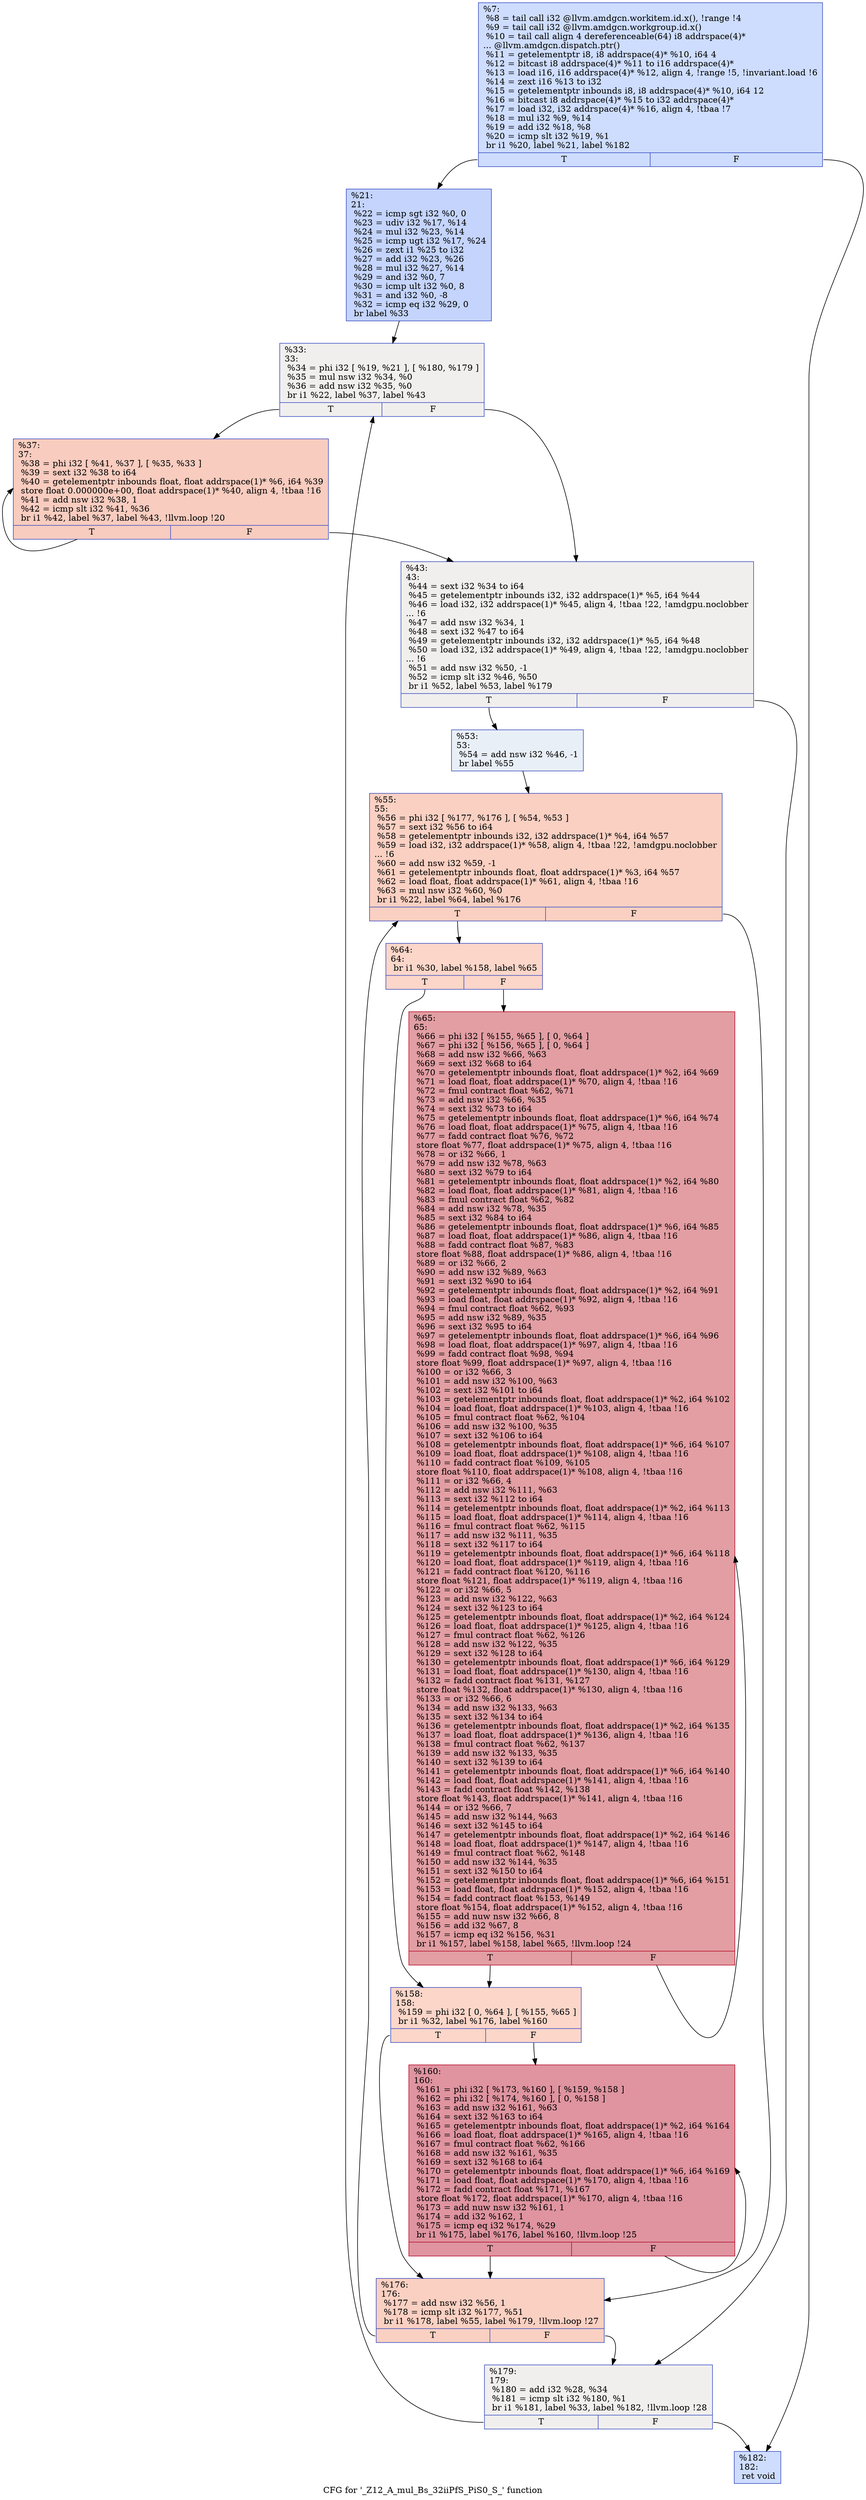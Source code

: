 digraph "CFG for '_Z12_A_mul_Bs_32iiPfS_PiS0_S_' function" {
	label="CFG for '_Z12_A_mul_Bs_32iiPfS_PiS0_S_' function";

	Node0x59563d0 [shape=record,color="#3d50c3ff", style=filled, fillcolor="#8fb1fe70",label="{%7:\l  %8 = tail call i32 @llvm.amdgcn.workitem.id.x(), !range !4\l  %9 = tail call i32 @llvm.amdgcn.workgroup.id.x()\l  %10 = tail call align 4 dereferenceable(64) i8 addrspace(4)*\l... @llvm.amdgcn.dispatch.ptr()\l  %11 = getelementptr i8, i8 addrspace(4)* %10, i64 4\l  %12 = bitcast i8 addrspace(4)* %11 to i16 addrspace(4)*\l  %13 = load i16, i16 addrspace(4)* %12, align 4, !range !5, !invariant.load !6\l  %14 = zext i16 %13 to i32\l  %15 = getelementptr inbounds i8, i8 addrspace(4)* %10, i64 12\l  %16 = bitcast i8 addrspace(4)* %15 to i32 addrspace(4)*\l  %17 = load i32, i32 addrspace(4)* %16, align 4, !tbaa !7\l  %18 = mul i32 %9, %14\l  %19 = add i32 %18, %8\l  %20 = icmp slt i32 %19, %1\l  br i1 %20, label %21, label %182\l|{<s0>T|<s1>F}}"];
	Node0x59563d0:s0 -> Node0x5958610;
	Node0x59563d0:s1 -> Node0x59586a0;
	Node0x5958610 [shape=record,color="#3d50c3ff", style=filled, fillcolor="#7a9df870",label="{%21:\l21:                                               \l  %22 = icmp sgt i32 %0, 0\l  %23 = udiv i32 %17, %14\l  %24 = mul i32 %23, %14\l  %25 = icmp ugt i32 %17, %24\l  %26 = zext i1 %25 to i32\l  %27 = add i32 %23, %26\l  %28 = mul i32 %27, %14\l  %29 = and i32 %0, 7\l  %30 = icmp ult i32 %0, 8\l  %31 = and i32 %0, -8\l  %32 = icmp eq i32 %29, 0\l  br label %33\l}"];
	Node0x5958610 -> Node0x59581e0;
	Node0x59581e0 [shape=record,color="#3d50c3ff", style=filled, fillcolor="#e0dbd870",label="{%33:\l33:                                               \l  %34 = phi i32 [ %19, %21 ], [ %180, %179 ]\l  %35 = mul nsw i32 %34, %0\l  %36 = add nsw i32 %35, %0\l  br i1 %22, label %37, label %43\l|{<s0>T|<s1>F}}"];
	Node0x59581e0:s0 -> Node0x59592f0;
	Node0x59581e0:s1 -> Node0x5959380;
	Node0x59592f0 [shape=record,color="#3d50c3ff", style=filled, fillcolor="#f08b6e70",label="{%37:\l37:                                               \l  %38 = phi i32 [ %41, %37 ], [ %35, %33 ]\l  %39 = sext i32 %38 to i64\l  %40 = getelementptr inbounds float, float addrspace(1)* %6, i64 %39\l  store float 0.000000e+00, float addrspace(1)* %40, align 4, !tbaa !16\l  %41 = add nsw i32 %38, 1\l  %42 = icmp slt i32 %41, %36\l  br i1 %42, label %37, label %43, !llvm.loop !20\l|{<s0>T|<s1>F}}"];
	Node0x59592f0:s0 -> Node0x59592f0;
	Node0x59592f0:s1 -> Node0x5959380;
	Node0x5959380 [shape=record,color="#3d50c3ff", style=filled, fillcolor="#e0dbd870",label="{%43:\l43:                                               \l  %44 = sext i32 %34 to i64\l  %45 = getelementptr inbounds i32, i32 addrspace(1)* %5, i64 %44\l  %46 = load i32, i32 addrspace(1)* %45, align 4, !tbaa !22, !amdgpu.noclobber\l... !6\l  %47 = add nsw i32 %34, 1\l  %48 = sext i32 %47 to i64\l  %49 = getelementptr inbounds i32, i32 addrspace(1)* %5, i64 %48\l  %50 = load i32, i32 addrspace(1)* %49, align 4, !tbaa !22, !amdgpu.noclobber\l... !6\l  %51 = add nsw i32 %50, -1\l  %52 = icmp slt i32 %46, %50\l  br i1 %52, label %53, label %179\l|{<s0>T|<s1>F}}"];
	Node0x5959380:s0 -> Node0x595b860;
	Node0x5959380:s1 -> Node0x5959090;
	Node0x595b860 [shape=record,color="#3d50c3ff", style=filled, fillcolor="#cedaeb70",label="{%53:\l53:                                               \l  %54 = add nsw i32 %46, -1\l  br label %55\l}"];
	Node0x595b860 -> Node0x595ba30;
	Node0x595ba30 [shape=record,color="#3d50c3ff", style=filled, fillcolor="#f3947570",label="{%55:\l55:                                               \l  %56 = phi i32 [ %177, %176 ], [ %54, %53 ]\l  %57 = sext i32 %56 to i64\l  %58 = getelementptr inbounds i32, i32 addrspace(1)* %4, i64 %57\l  %59 = load i32, i32 addrspace(1)* %58, align 4, !tbaa !22, !amdgpu.noclobber\l... !6\l  %60 = add nsw i32 %59, -1\l  %61 = getelementptr inbounds float, float addrspace(1)* %3, i64 %57\l  %62 = load float, float addrspace(1)* %61, align 4, !tbaa !16\l  %63 = mul nsw i32 %60, %0\l  br i1 %22, label %64, label %176\l|{<s0>T|<s1>F}}"];
	Node0x595ba30:s0 -> Node0x595c690;
	Node0x595ba30:s1 -> Node0x595bb20;
	Node0x595c690 [shape=record,color="#3d50c3ff", style=filled, fillcolor="#f6a38570",label="{%64:\l64:                                               \l  br i1 %30, label %158, label %65\l|{<s0>T|<s1>F}}"];
	Node0x595c690:s0 -> Node0x5958e80;
	Node0x595c690:s1 -> Node0x5958ed0;
	Node0x5958ed0 [shape=record,color="#b70d28ff", style=filled, fillcolor="#be242e70",label="{%65:\l65:                                               \l  %66 = phi i32 [ %155, %65 ], [ 0, %64 ]\l  %67 = phi i32 [ %156, %65 ], [ 0, %64 ]\l  %68 = add nsw i32 %66, %63\l  %69 = sext i32 %68 to i64\l  %70 = getelementptr inbounds float, float addrspace(1)* %2, i64 %69\l  %71 = load float, float addrspace(1)* %70, align 4, !tbaa !16\l  %72 = fmul contract float %62, %71\l  %73 = add nsw i32 %66, %35\l  %74 = sext i32 %73 to i64\l  %75 = getelementptr inbounds float, float addrspace(1)* %6, i64 %74\l  %76 = load float, float addrspace(1)* %75, align 4, !tbaa !16\l  %77 = fadd contract float %76, %72\l  store float %77, float addrspace(1)* %75, align 4, !tbaa !16\l  %78 = or i32 %66, 1\l  %79 = add nsw i32 %78, %63\l  %80 = sext i32 %79 to i64\l  %81 = getelementptr inbounds float, float addrspace(1)* %2, i64 %80\l  %82 = load float, float addrspace(1)* %81, align 4, !tbaa !16\l  %83 = fmul contract float %62, %82\l  %84 = add nsw i32 %78, %35\l  %85 = sext i32 %84 to i64\l  %86 = getelementptr inbounds float, float addrspace(1)* %6, i64 %85\l  %87 = load float, float addrspace(1)* %86, align 4, !tbaa !16\l  %88 = fadd contract float %87, %83\l  store float %88, float addrspace(1)* %86, align 4, !tbaa !16\l  %89 = or i32 %66, 2\l  %90 = add nsw i32 %89, %63\l  %91 = sext i32 %90 to i64\l  %92 = getelementptr inbounds float, float addrspace(1)* %2, i64 %91\l  %93 = load float, float addrspace(1)* %92, align 4, !tbaa !16\l  %94 = fmul contract float %62, %93\l  %95 = add nsw i32 %89, %35\l  %96 = sext i32 %95 to i64\l  %97 = getelementptr inbounds float, float addrspace(1)* %6, i64 %96\l  %98 = load float, float addrspace(1)* %97, align 4, !tbaa !16\l  %99 = fadd contract float %98, %94\l  store float %99, float addrspace(1)* %97, align 4, !tbaa !16\l  %100 = or i32 %66, 3\l  %101 = add nsw i32 %100, %63\l  %102 = sext i32 %101 to i64\l  %103 = getelementptr inbounds float, float addrspace(1)* %2, i64 %102\l  %104 = load float, float addrspace(1)* %103, align 4, !tbaa !16\l  %105 = fmul contract float %62, %104\l  %106 = add nsw i32 %100, %35\l  %107 = sext i32 %106 to i64\l  %108 = getelementptr inbounds float, float addrspace(1)* %6, i64 %107\l  %109 = load float, float addrspace(1)* %108, align 4, !tbaa !16\l  %110 = fadd contract float %109, %105\l  store float %110, float addrspace(1)* %108, align 4, !tbaa !16\l  %111 = or i32 %66, 4\l  %112 = add nsw i32 %111, %63\l  %113 = sext i32 %112 to i64\l  %114 = getelementptr inbounds float, float addrspace(1)* %2, i64 %113\l  %115 = load float, float addrspace(1)* %114, align 4, !tbaa !16\l  %116 = fmul contract float %62, %115\l  %117 = add nsw i32 %111, %35\l  %118 = sext i32 %117 to i64\l  %119 = getelementptr inbounds float, float addrspace(1)* %6, i64 %118\l  %120 = load float, float addrspace(1)* %119, align 4, !tbaa !16\l  %121 = fadd contract float %120, %116\l  store float %121, float addrspace(1)* %119, align 4, !tbaa !16\l  %122 = or i32 %66, 5\l  %123 = add nsw i32 %122, %63\l  %124 = sext i32 %123 to i64\l  %125 = getelementptr inbounds float, float addrspace(1)* %2, i64 %124\l  %126 = load float, float addrspace(1)* %125, align 4, !tbaa !16\l  %127 = fmul contract float %62, %126\l  %128 = add nsw i32 %122, %35\l  %129 = sext i32 %128 to i64\l  %130 = getelementptr inbounds float, float addrspace(1)* %6, i64 %129\l  %131 = load float, float addrspace(1)* %130, align 4, !tbaa !16\l  %132 = fadd contract float %131, %127\l  store float %132, float addrspace(1)* %130, align 4, !tbaa !16\l  %133 = or i32 %66, 6\l  %134 = add nsw i32 %133, %63\l  %135 = sext i32 %134 to i64\l  %136 = getelementptr inbounds float, float addrspace(1)* %2, i64 %135\l  %137 = load float, float addrspace(1)* %136, align 4, !tbaa !16\l  %138 = fmul contract float %62, %137\l  %139 = add nsw i32 %133, %35\l  %140 = sext i32 %139 to i64\l  %141 = getelementptr inbounds float, float addrspace(1)* %6, i64 %140\l  %142 = load float, float addrspace(1)* %141, align 4, !tbaa !16\l  %143 = fadd contract float %142, %138\l  store float %143, float addrspace(1)* %141, align 4, !tbaa !16\l  %144 = or i32 %66, 7\l  %145 = add nsw i32 %144, %63\l  %146 = sext i32 %145 to i64\l  %147 = getelementptr inbounds float, float addrspace(1)* %2, i64 %146\l  %148 = load float, float addrspace(1)* %147, align 4, !tbaa !16\l  %149 = fmul contract float %62, %148\l  %150 = add nsw i32 %144, %35\l  %151 = sext i32 %150 to i64\l  %152 = getelementptr inbounds float, float addrspace(1)* %6, i64 %151\l  %153 = load float, float addrspace(1)* %152, align 4, !tbaa !16\l  %154 = fadd contract float %153, %149\l  store float %154, float addrspace(1)* %152, align 4, !tbaa !16\l  %155 = add nuw nsw i32 %66, 8\l  %156 = add i32 %67, 8\l  %157 = icmp eq i32 %156, %31\l  br i1 %157, label %158, label %65, !llvm.loop !24\l|{<s0>T|<s1>F}}"];
	Node0x5958ed0:s0 -> Node0x5958e80;
	Node0x5958ed0:s1 -> Node0x5958ed0;
	Node0x5958e80 [shape=record,color="#3d50c3ff", style=filled, fillcolor="#f6a38570",label="{%158:\l158:                                              \l  %159 = phi i32 [ 0, %64 ], [ %155, %65 ]\l  br i1 %32, label %176, label %160\l|{<s0>T|<s1>F}}"];
	Node0x5958e80:s0 -> Node0x595bb20;
	Node0x5958e80:s1 -> Node0x59608b0;
	Node0x59608b0 [shape=record,color="#b70d28ff", style=filled, fillcolor="#b70d2870",label="{%160:\l160:                                              \l  %161 = phi i32 [ %173, %160 ], [ %159, %158 ]\l  %162 = phi i32 [ %174, %160 ], [ 0, %158 ]\l  %163 = add nsw i32 %161, %63\l  %164 = sext i32 %163 to i64\l  %165 = getelementptr inbounds float, float addrspace(1)* %2, i64 %164\l  %166 = load float, float addrspace(1)* %165, align 4, !tbaa !16\l  %167 = fmul contract float %62, %166\l  %168 = add nsw i32 %161, %35\l  %169 = sext i32 %168 to i64\l  %170 = getelementptr inbounds float, float addrspace(1)* %6, i64 %169\l  %171 = load float, float addrspace(1)* %170, align 4, !tbaa !16\l  %172 = fadd contract float %171, %167\l  store float %172, float addrspace(1)* %170, align 4, !tbaa !16\l  %173 = add nuw nsw i32 %161, 1\l  %174 = add i32 %162, 1\l  %175 = icmp eq i32 %174, %29\l  br i1 %175, label %176, label %160, !llvm.loop !25\l|{<s0>T|<s1>F}}"];
	Node0x59608b0:s0 -> Node0x595bb20;
	Node0x59608b0:s1 -> Node0x59608b0;
	Node0x595bb20 [shape=record,color="#3d50c3ff", style=filled, fillcolor="#f3947570",label="{%176:\l176:                                              \l  %177 = add nsw i32 %56, 1\l  %178 = icmp slt i32 %177, %51\l  br i1 %178, label %55, label %179, !llvm.loop !27\l|{<s0>T|<s1>F}}"];
	Node0x595bb20:s0 -> Node0x595ba30;
	Node0x595bb20:s1 -> Node0x5959090;
	Node0x5959090 [shape=record,color="#3d50c3ff", style=filled, fillcolor="#e0dbd870",label="{%179:\l179:                                              \l  %180 = add i32 %28, %34\l  %181 = icmp slt i32 %180, %1\l  br i1 %181, label %33, label %182, !llvm.loop !28\l|{<s0>T|<s1>F}}"];
	Node0x5959090:s0 -> Node0x59581e0;
	Node0x5959090:s1 -> Node0x59586a0;
	Node0x59586a0 [shape=record,color="#3d50c3ff", style=filled, fillcolor="#8fb1fe70",label="{%182:\l182:                                              \l  ret void\l}"];
}
